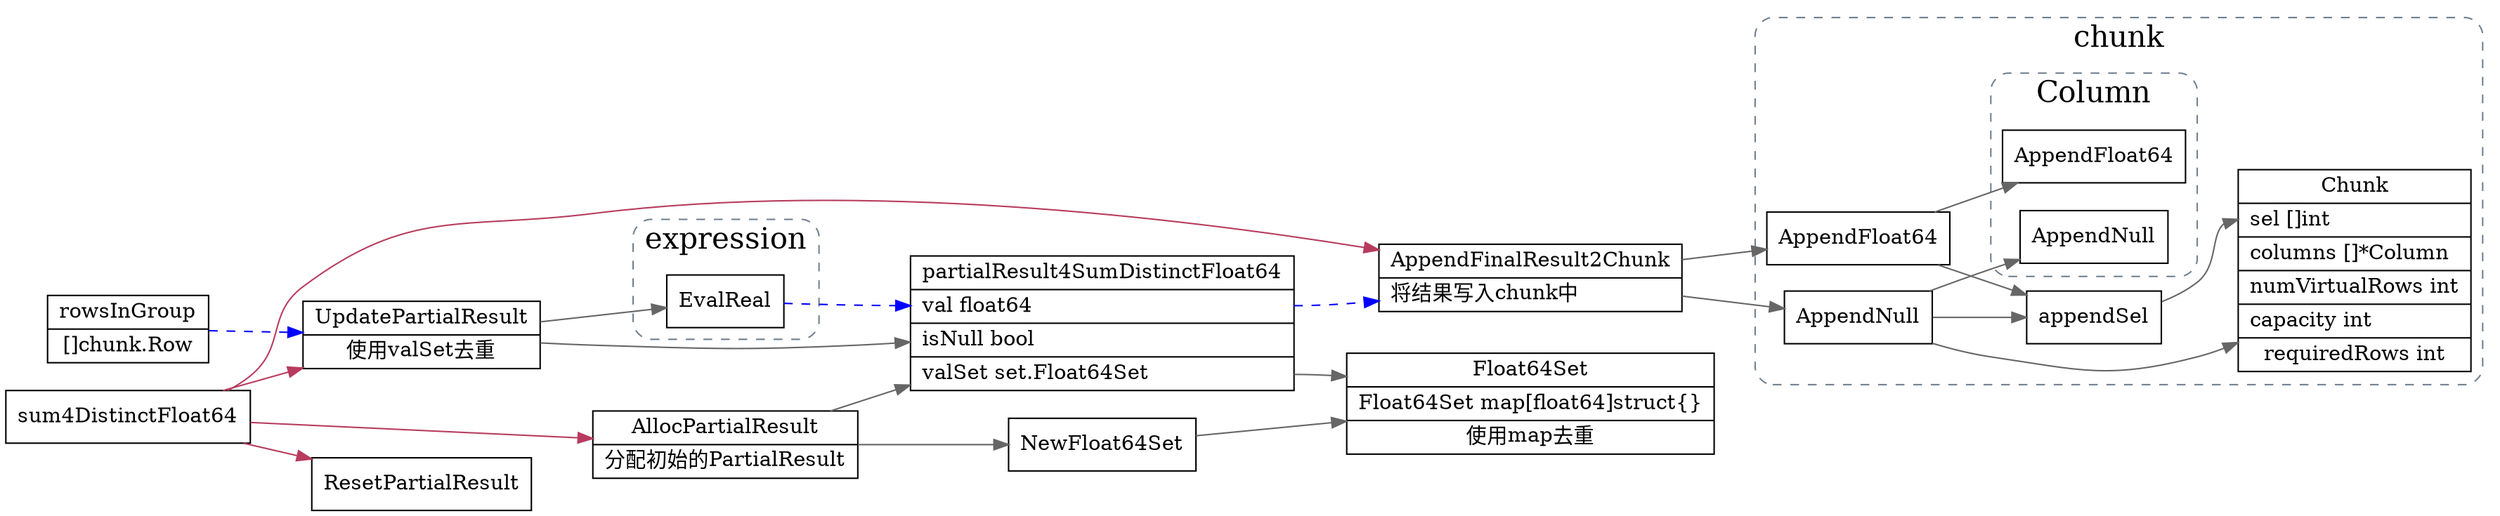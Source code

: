 digraph agg_sum_distinct {
  node[shape=box];
  edge[color=gray40];
  newrank=true;
  rankdir=LR;
  subgraph cluster_expression {
    graph[label="expression";fontsize=20;style="rounded,dashed";color="slategrey"]
    EvalReal;
  }
  subgraph cluster_chunk {
    graph[label="chunk";fontsize=20;style="rounded,dashed";color="slategrey"]
    Chunk[
      shape="record";
      label="{{
        Chunk|
        <sel> sel []int\l|
        <columns> columns []*Column\l|
        numVirtualRows int\l|
        capacity int\l|
        requiredRows int
      }}"];
    AppendNull -> {
      appendSel;
      Column_AppendNull;
      Chunk:columns;
    }
    appendSel -> Chunk:sel;
    AppendFloat64 -> {
      appendSel;
      Column_AppendFloat64;
    };
    subgraph cluster_Column {
      graph[label="Column";fontsize=20;style="rounded,dashed";color="slategrey"]
      Column_AppendNull[
        shape="record";
        label="{{
          AppendNull
        }}"];
      Column_AppendFloat64[
        shape="record";
        label="{{
          AppendFloat64
        }}"];
    }
  }

  rowsInGroup[
    shape="record";
    label="{{
      rowsInGroup|
      []chunk.Row
    }}"];
  partialResult4SumDistinctFloat64[
    shape="record";
    label="{{
      partialResult4SumDistinctFloat64|
	      <val> val    float64\l|
	      <isNull> isNull bool\l|
	      <valSet> valSet set.Float64Set\l
    }}"];
  partialResult4SumDistinctFloat64:valSet -> Float64Set;
  Float64Set[
    shape="record";
    label="{{
      Float64Set|
        Float64Set map[float64]struct\{\}\l|
        使用map去重
    }}"];

  sum4DistinctFloat64 -> {
    AllocPartialResult;
    ResetPartialResult;
    UpdatePartialResult;
    AppendFinalResult2Chunk;
  }[color="#b83b5e"];

  AllocPartialResult[
    shape="record";
    label="{{
      AllocPartialResult|
      分配初始的PartialResult\l
    }}"];

  AllocPartialResult -> {
    partialResult4SumDistinctFloat64;
    NewFloat64Set;
  }
  UpdatePartialResult[
    shape="record";
    label="{{
      UpdatePartialResult|
      使用valSet去重
    }}"];
  UpdatePartialResult -> {
    EvalReal;
    partialResult4SumDistinctFloat64;
  }
  NewFloat64Set -> Float64Set;

  AppendFinalResult2Chunk[
    shape="record";
    label="{{
      AppendFinalResult2Chunk|
      将结果写入chunk中\l
    }}"];
  AppendFinalResult2Chunk -> {
    AppendNull;
    AppendFloat64;
  }

  edge[style=dashed;color=blue];
  rowsInGroup -> UpdatePartialResult;
  partialResult4SumDistinctFloat64:val -> AppendFinalResult2Chunk;
  EvalReal -> partialResult4SumDistinctFloat64:val;
}
